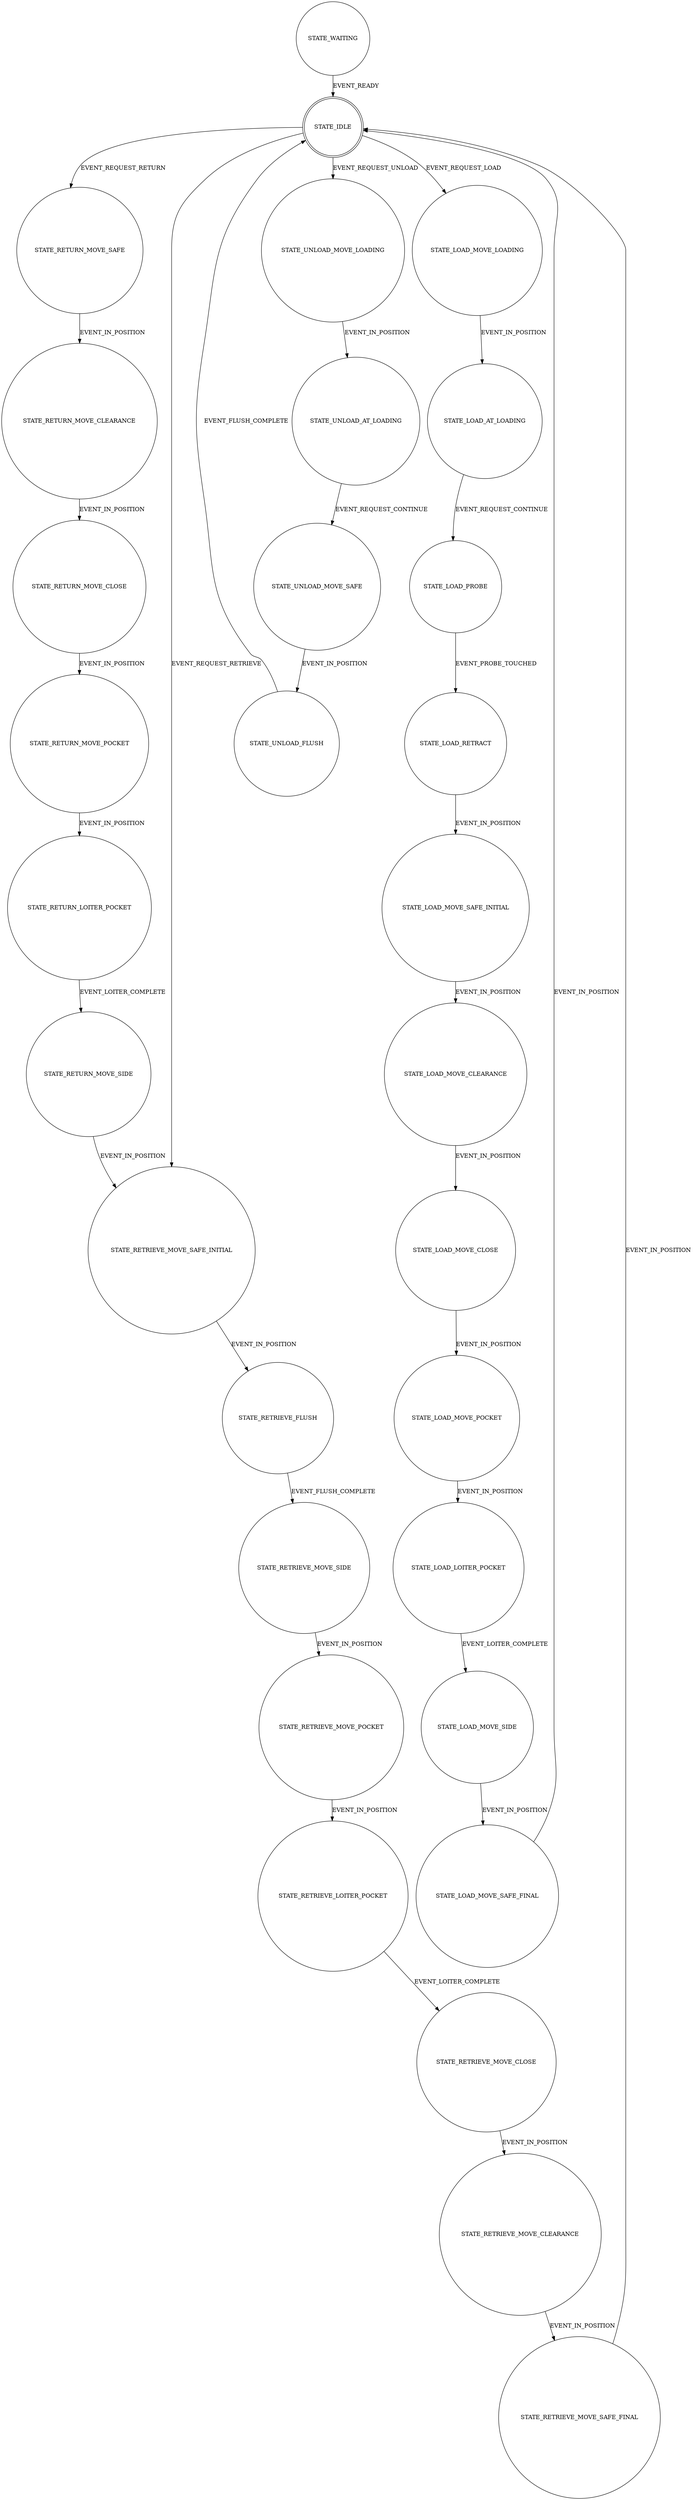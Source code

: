 digraph atc {
	node [shape = doublecircle]; STATE_IDLE;
	node [shape = circle];

	// Transitions

    STATE_WAITING -> STATE_IDLE [ label = "EVENT_READY" ]

    STATE_IDLE -> STATE_LOAD_MOVE_LOADING [ label = "EVENT_REQUEST_LOAD" ]
    STATE_LOAD_MOVE_LOADING -> STATE_LOAD_AT_LOADING [ label = "EVENT_IN_POSITION" ]
    STATE_LOAD_AT_LOADING -> STATE_LOAD_PROBE [ label = "EVENT_REQUEST_CONTINUE" ]
    STATE_LOAD_PROBE -> STATE_LOAD_RETRACT [ label = "EVENT_PROBE_TOUCHED" ]
    STATE_LOAD_RETRACT -> STATE_LOAD_MOVE_SAFE_INITIAL [ label = "EVENT_IN_POSITION" ]
    STATE_LOAD_MOVE_SAFE_INITIAL -> STATE_LOAD_MOVE_CLEARANCE [ label = "EVENT_IN_POSITION" ]
    STATE_LOAD_MOVE_CLEARANCE -> STATE_LOAD_MOVE_CLOSE [ label = "EVENT_IN_POSITION" ]
    STATE_LOAD_MOVE_CLOSE -> STATE_LOAD_MOVE_POCKET [ label = "EVENT_IN_POSITION" ]
    STATE_LOAD_MOVE_POCKET -> STATE_LOAD_LOITER_POCKET [ label = "EVENT_IN_POSITION" ]
    STATE_LOAD_LOITER_POCKET -> STATE_LOAD_MOVE_SIDE [ label = "EVENT_LOITER_COMPLETE" ]
    STATE_LOAD_MOVE_SIDE -> STATE_LOAD_MOVE_SAFE_FINAL [ label = "EVENT_IN_POSITION" ]
    STATE_LOAD_MOVE_SAFE_FINAL -> STATE_IDLE [ label = "EVENT_IN_POSITION" ]

    STATE_IDLE -> STATE_UNLOAD_MOVE_LOADING [ label = "EVENT_REQUEST_UNLOAD" ]
    STATE_UNLOAD_MOVE_LOADING -> STATE_UNLOAD_AT_LOADING [ label = "EVENT_IN_POSITION" ]
    STATE_UNLOAD_AT_LOADING -> STATE_UNLOAD_MOVE_SAFE [ label = "EVENT_REQUEST_CONTINUE" ]
    STATE_UNLOAD_MOVE_SAFE -> STATE_UNLOAD_FLUSH [ label = "EVENT_IN_POSITION" ]
    STATE_UNLOAD_FLUSH -> STATE_IDLE [ label = "EVENT_FLUSH_COMPLETE" ]

    STATE_IDLE -> STATE_RETURN_MOVE_SAFE [ label = "EVENT_REQUEST_RETURN" ]
    STATE_RETURN_MOVE_SAFE -> STATE_RETURN_MOVE_CLEARANCE [ label = "EVENT_IN_POSITION" ]
    STATE_RETURN_MOVE_CLEARANCE -> STATE_RETURN_MOVE_CLOSE [ label = "EVENT_IN_POSITION" ]
    STATE_RETURN_MOVE_CLOSE -> STATE_RETURN_MOVE_POCKET [ label = "EVENT_IN_POSITION" ]
    STATE_RETURN_MOVE_POCKET -> STATE_RETURN_LOITER_POCKET [ label = "EVENT_IN_POSITION" ]
    STATE_RETURN_LOITER_POCKET -> STATE_RETURN_MOVE_SIDE [ label = "EVENT_LOITER_COMPLETE" ]
    STATE_RETURN_MOVE_SIDE -> STATE_RETRIEVE_MOVE_SAFE_INITIAL [ label = "EVENT_IN_POSITION" ]

    STATE_IDLE -> STATE_RETRIEVE_MOVE_SAFE_INITIAL [ label = "EVENT_REQUEST_RETRIEVE" ]
    STATE_RETRIEVE_MOVE_SAFE_INITIAL -> STATE_RETRIEVE_FLUSH [ label = "EVENT_IN_POSITION" ]
    STATE_RETRIEVE_FLUSH -> STATE_RETRIEVE_MOVE_SIDE [ label = "EVENT_FLUSH_COMPLETE" ]
    STATE_RETRIEVE_MOVE_SIDE -> STATE_RETRIEVE_MOVE_POCKET [ label = "EVENT_IN_POSITION" ]
    STATE_RETRIEVE_MOVE_POCKET -> STATE_RETRIEVE_LOITER_POCKET [ label = "EVENT_IN_POSITION" ]
    STATE_RETRIEVE_LOITER_POCKET -> STATE_RETRIEVE_MOVE_CLOSE [ label = "EVENT_LOITER_COMPLETE" ]
    STATE_RETRIEVE_MOVE_CLOSE -> STATE_RETRIEVE_MOVE_CLEARANCE [ label = "EVENT_IN_POSITION" ]
    STATE_RETRIEVE_MOVE_CLEARANCE -> STATE_RETRIEVE_MOVE_SAFE_FINAL [ label = "EVENT_IN_POSITION" ]
    STATE_RETRIEVE_MOVE_SAFE_FINAL -> STATE_IDLE [ label = "EVENT_IN_POSITION" ]
}
